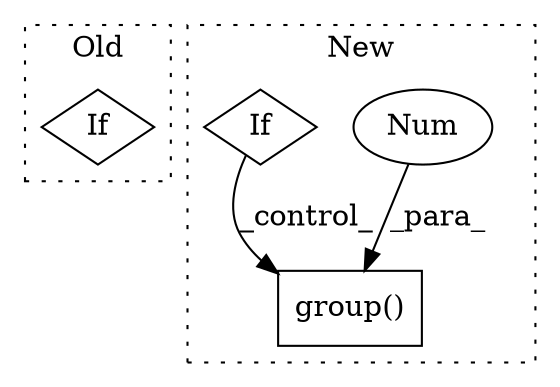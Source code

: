 digraph G {
subgraph cluster0 {
1 [label="If" a="96" s="2059" l="3" shape="diamond"];
label = "Old";
style="dotted";
}
subgraph cluster1 {
2 [label="group()" a="75" s="2231,2246" l="14,1" shape="box"];
3 [label="Num" a="76" s="2245" l="1" shape="ellipse"];
4 [label="If" a="96" s="2156" l="3" shape="diamond"];
label = "New";
style="dotted";
}
3 -> 2 [label="_para_"];
4 -> 2 [label="_control_"];
}